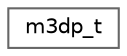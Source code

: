 digraph "Graphical Class Hierarchy"
{
 // LATEX_PDF_SIZE
  bgcolor="transparent";
  edge [fontname=Helvetica,fontsize=10,labelfontname=Helvetica,labelfontsize=10];
  node [fontname=Helvetica,fontsize=10,shape=box,height=0.2,width=0.4];
  rankdir="LR";
  Node0 [id="Node000000",label="m3dp_t",height=0.2,width=0.4,color="grey40", fillcolor="white", style="filled",URL="$structm3dp__t.html",tooltip=" "];
}
